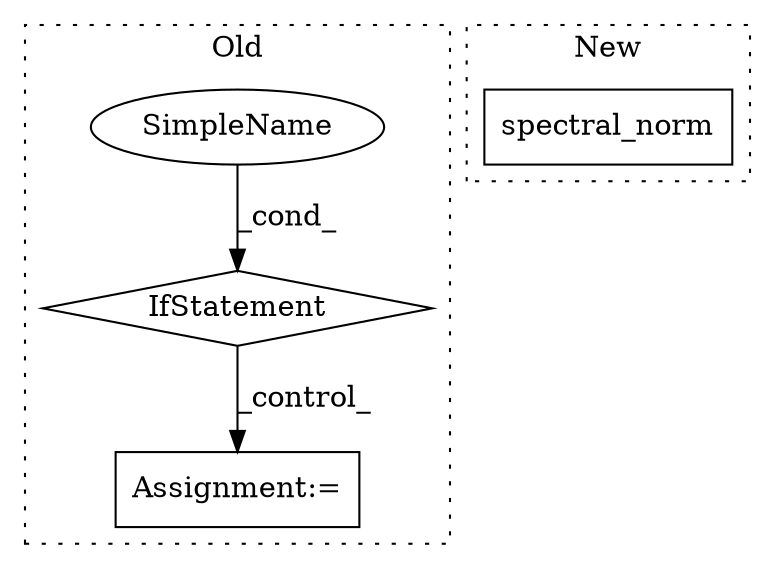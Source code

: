 digraph G {
subgraph cluster0 {
1 [label="IfStatement" a="25" s="25433,25448" l="4,2" shape="diamond"];
3 [label="SimpleName" a="42" s="25437" l="11" shape="ellipse"];
4 [label="Assignment:=" a="7" s="25465" l="1" shape="box"];
label = "Old";
style="dotted";
}
subgraph cluster1 {
2 [label="spectral_norm" a="32" s="1791,1863" l="14,1" shape="box"];
label = "New";
style="dotted";
}
1 -> 4 [label="_control_"];
3 -> 1 [label="_cond_"];
}